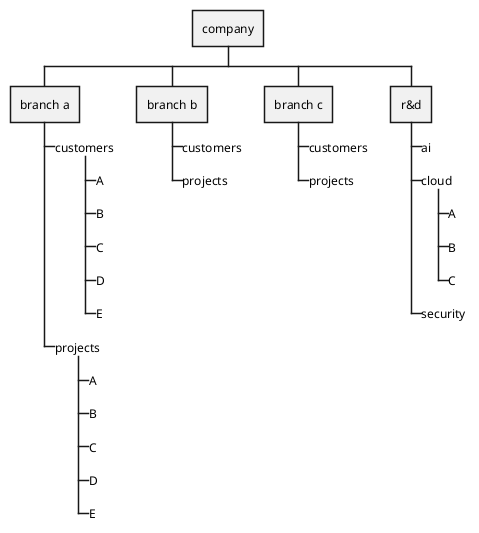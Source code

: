 @startwbs
* company
** branch a
***_ customers
****_ A
****_ B
****_ C
****_ D
****_ E
***_ projects
****_ A
****_ B
****_ C
****_ D
****_ E
** branch b
***_ customers
***_ projects
** branch c
***_ customers
***_ projects
** r&d
***_ ai
***_ cloud
****_ A
****_ B
****_ C
***_ security
@endwbs
